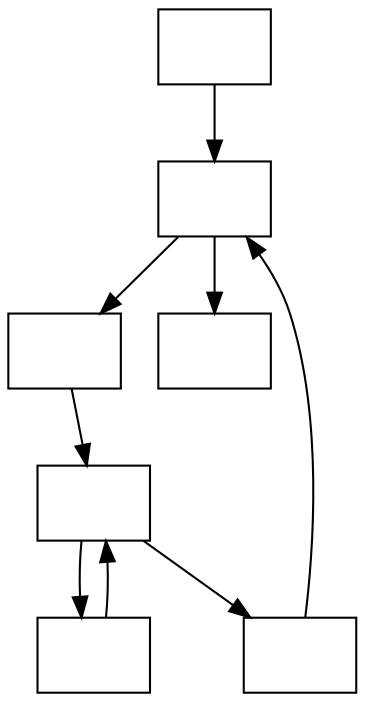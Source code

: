 digraph unnamed {

	Node0x564fabe145e0 [shape=record,label="{}"];
	Node0x564fabe145e0 -> Node0x564fabe15690;
	Node0x564fabe15690 [shape=record,label="{}"];
	Node0x564fabe15690 -> Node0x564fabe172c0;
	Node0x564fabe15690 -> Node0x564fabe17350;
	Node0x564fabe172c0 [shape=record,label="{}"];
	Node0x564fabe172c0 -> Node0x564fabe175e0;
	Node0x564fabe175e0 [shape=record,label="{}"];
	Node0x564fabe175e0 -> Node0x564fabe17820;
	Node0x564fabe175e0 -> Node0x564fabe16fa0;
	Node0x564fabe17820 [shape=record,label="{}"];
	Node0x564fabe17820 -> Node0x564fabe175e0;
	Node0x564fabe16fa0 [shape=record,label="{}"];
	Node0x564fabe16fa0 -> Node0x564fabe15690;
	Node0x564fabe17350 [shape=record,label="{}"];
}

